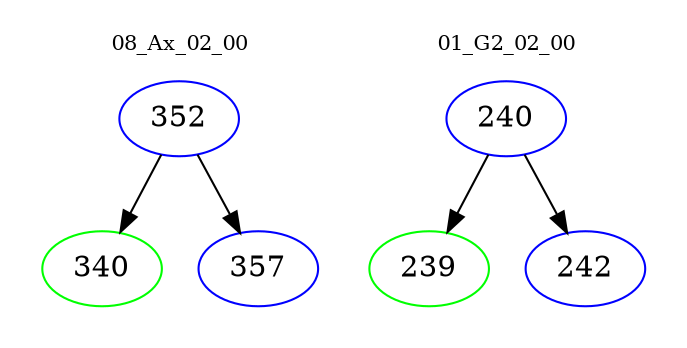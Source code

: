 digraph{
subgraph cluster_0 {
color = white
label = "08_Ax_02_00";
fontsize=10;
T0_352 [label="352", color="blue"]
T0_352 -> T0_340 [color="black"]
T0_340 [label="340", color="green"]
T0_352 -> T0_357 [color="black"]
T0_357 [label="357", color="blue"]
}
subgraph cluster_1 {
color = white
label = "01_G2_02_00";
fontsize=10;
T1_240 [label="240", color="blue"]
T1_240 -> T1_239 [color="black"]
T1_239 [label="239", color="green"]
T1_240 -> T1_242 [color="black"]
T1_242 [label="242", color="blue"]
}
}
